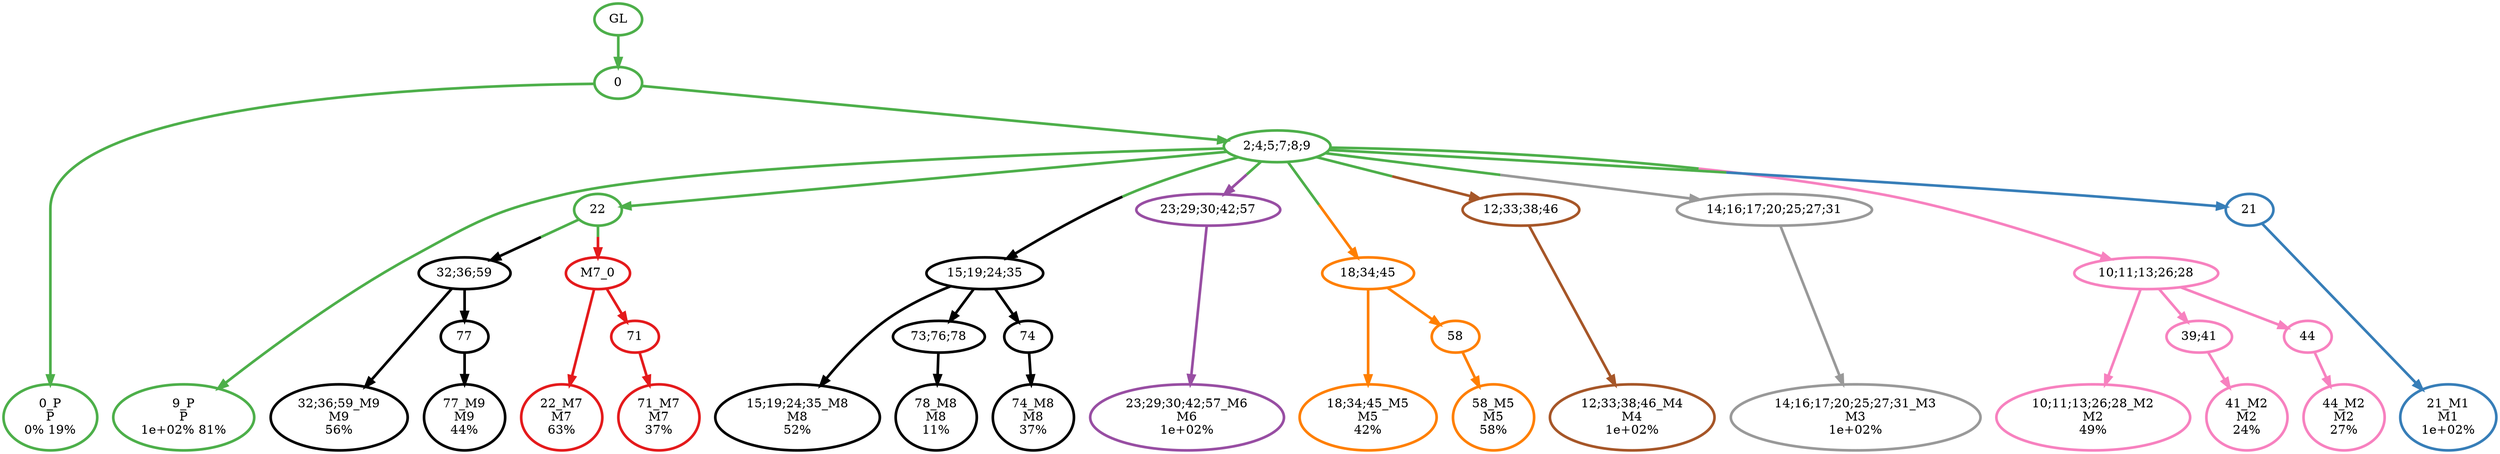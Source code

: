 digraph T {
	{
		rank=same
		35 [penwidth=3,colorscheme=set19,color=3,label="0_P\nP\n0% 19%"]
		33 [penwidth=3,colorscheme=set19,color=3,label="9_P\nP\n1e+02% 81%"]
		32 [penwidth=3,colorscheme=set19,color=2,label="21_M1\nM1\n1e+02%"]
		31 [penwidth=3,colorscheme=set19,color=8,label="10;11;13;26;28_M2\nM2\n49%"]
		29 [penwidth=3,colorscheme=set19,color=8,label="41_M2\nM2\n24%"]
		27 [penwidth=3,colorscheme=set19,color=8,label="44_M2\nM2\n27%"]
		26 [penwidth=3,colorscheme=set19,color=9,label="14;16;17;20;25;27;31_M3\nM3\n1e+02%"]
		25 [penwidth=3,colorscheme=set19,color=7,label="12;33;38;46_M4\nM4\n1e+02%"]
		24 [penwidth=3,colorscheme=set19,color=5,label="18;34;45_M5\nM5\n42%"]
		22 [penwidth=3,colorscheme=set19,color=5,label="58_M5\nM5\n58%"]
		21 [penwidth=3,colorscheme=set19,color=4,label="23;29;30;42;57_M6\nM6\n1e+02%"]
		19 [penwidth=3,colorscheme=set19,color=1,label="22_M7\nM7\n63%"]
		17 [penwidth=3,colorscheme=set19,color=1,label="71_M7\nM7\n37%"]
		16 [penwidth=3,colorscheme=set19,color=10,label="15;19;24;35_M8\nM8\n52%"]
		14 [penwidth=3,colorscheme=set19,color=10,label="78_M8\nM8\n11%"]
		12 [penwidth=3,colorscheme=set19,color=10,label="74_M8\nM8\n37%"]
		11 [penwidth=3,colorscheme=set19,color=0,label="32;36;59_M9\nM9\n56%"]
		9 [penwidth=3,colorscheme=set19,color=0,label="77_M9\nM9\n44%"]
	}
	37 [penwidth=3,colorscheme=set19,color=3,label="GL"]
	36 [penwidth=3,colorscheme=set19,color=3,label="0"]
	34 [penwidth=3,colorscheme=set19,color=3,label="2;4;5;7;8;9"]
	30 [penwidth=3,colorscheme=set19,color=8,label="39;41"]
	28 [penwidth=3,colorscheme=set19,color=8,label="44"]
	23 [penwidth=3,colorscheme=set19,color=5,label="58"]
	20 [penwidth=3,colorscheme=set19,color=3,label="22"]
	18 [penwidth=3,colorscheme=set19,color=1,label="71"]
	15 [penwidth=3,colorscheme=set19,color=10,label="73;76;78"]
	13 [penwidth=3,colorscheme=set19,color=10,label="74"]
	10 [penwidth=3,colorscheme=set19,color=0,label="77"]
	8 [penwidth=3,colorscheme=set19,color=0,label="32;36;59"]
	7 [penwidth=3,colorscheme=set19,color=10,label="15;19;24;35"]
	6 [penwidth=3,colorscheme=set19,color=1,label="M7_0"]
	5 [penwidth=3,colorscheme=set19,color=4,label="23;29;30;42;57"]
	4 [penwidth=3,colorscheme=set19,color=5,label="18;34;45"]
	3 [penwidth=3,colorscheme=set19,color=7,label="12;33;38;46"]
	2 [penwidth=3,colorscheme=set19,color=9,label="14;16;17;20;25;27;31"]
	1 [penwidth=3,colorscheme=set19,color=8,label="10;11;13;26;28"]
	0 [penwidth=3,colorscheme=set19,color=2,label="21"]
	37 -> 36 [penwidth=3,colorscheme=set19,color=3]
	36 -> 35 [penwidth=3,colorscheme=set19,color=3]
	36 -> 34 [penwidth=3,colorscheme=set19,color=3]
	34 -> 33 [penwidth=3,colorscheme=set19,color=3]
	34 -> 20 [penwidth=3,colorscheme=set19,color=3]
	34 -> 7 [penwidth=3,colorscheme=set19,color="3;0.5:10"]
	34 -> 5 [penwidth=3,colorscheme=set19,color="3;0.5:4"]
	34 -> 4 [penwidth=3,colorscheme=set19,color="3;0.5:5"]
	34 -> 3 [penwidth=3,colorscheme=set19,color="3;0.5:7"]
	34 -> 2 [penwidth=3,colorscheme=set19,color="3;0.5:9"]
	34 -> 1 [penwidth=3,colorscheme=set19,color="3;0.5:8"]
	34 -> 0 [penwidth=3,colorscheme=set19,color="3;0.5:2"]
	30 -> 29 [penwidth=3,colorscheme=set19,color=8]
	28 -> 27 [penwidth=3,colorscheme=set19,color=8]
	23 -> 22 [penwidth=3,colorscheme=set19,color=5]
	20 -> 6 [penwidth=3,colorscheme=set19,color="3;0.5:1"]
	20 -> 8 [penwidth=3,colorscheme=set19,color="3;0.5:0"]
	18 -> 17 [penwidth=3,colorscheme=set19,color=1]
	15 -> 14 [penwidth=3,colorscheme=set19,color=10]
	13 -> 12 [penwidth=3,colorscheme=set19,color=10]
	10 -> 9 [penwidth=3,colorscheme=set19,color=0]
	8 -> 11 [penwidth=3,colorscheme=set19,color=0]
	8 -> 10 [penwidth=3,colorscheme=set19,color=0]
	7 -> 16 [penwidth=3,colorscheme=set19,color=10]
	7 -> 15 [penwidth=3,colorscheme=set19,color=10]
	7 -> 13 [penwidth=3,colorscheme=set19,color=10]
	6 -> 19 [penwidth=3,colorscheme=set19,color=1]
	6 -> 18 [penwidth=3,colorscheme=set19,color=1]
	5 -> 21 [penwidth=3,colorscheme=set19,color=4]
	4 -> 24 [penwidth=3,colorscheme=set19,color=5]
	4 -> 23 [penwidth=3,colorscheme=set19,color=5]
	3 -> 25 [penwidth=3,colorscheme=set19,color=7]
	2 -> 26 [penwidth=3,colorscheme=set19,color=9]
	1 -> 31 [penwidth=3,colorscheme=set19,color=8]
	1 -> 30 [penwidth=3,colorscheme=set19,color=8]
	1 -> 28 [penwidth=3,colorscheme=set19,color=8]
	0 -> 32 [penwidth=3,colorscheme=set19,color=2]
}
